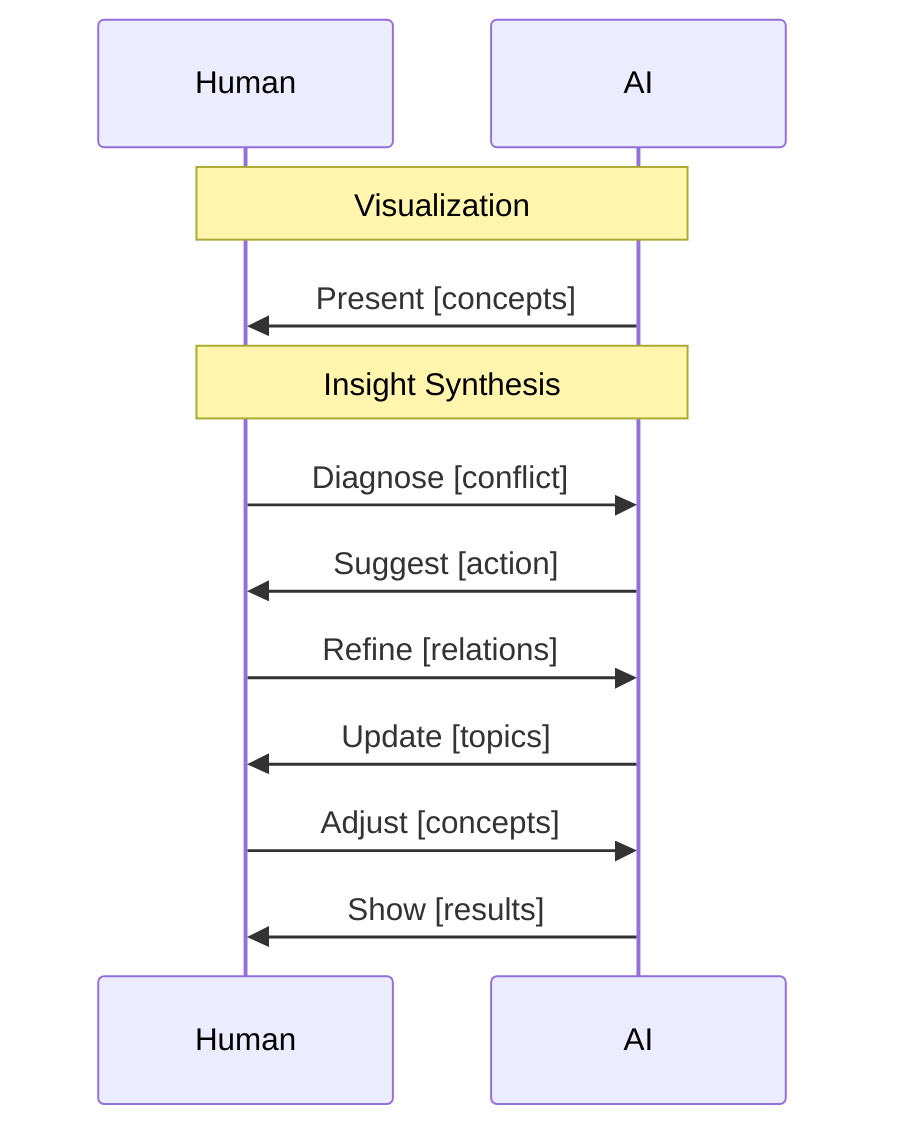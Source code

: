 sequenceDiagram
    participant H as Human
    participant A as AI

    note over H,A: Visualization
    A ->> H: Present [concepts]

    note over H,A: Insight Synthesis
    H ->> A: Diagnose [conflict]
    A ->> H: Suggest [action]
    H ->> A: Refine [relations]
    A ->> H: Update [topics]
    H ->> A: Adjust [concepts]
    A ->> H: Show [results]